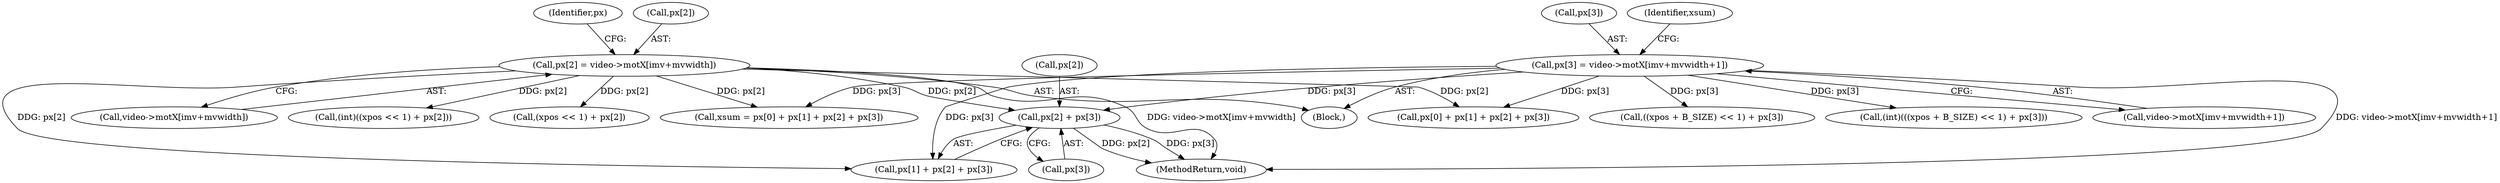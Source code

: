 digraph "0_Android_961e5ac5788b52304e64b9a509781beaf5201fb0@array" {
"1000486" [label="(Call,px[2] + px[3])"];
"1000452" [label="(Call,px[2] = video->motX[imv+mvwidth])"];
"1000463" [label="(Call,px[3] = video->motX[imv+mvwidth+1])"];
"1000465" [label="(Identifier,px)"];
"1000945" [label="(Call,((xpos + B_SIZE) << 1) + px[3])"];
"1000464" [label="(Call,px[3])"];
"1000456" [label="(Call,video->motX[imv+mvwidth])"];
"1000476" [label="(Call,xsum = px[0] + px[1] + px[2] + px[3])"];
"1000431" [label="(Block,)"];
"1000482" [label="(Call,px[1] + px[2] + px[3])"];
"1000943" [label="(Call,(int)(((xpos + B_SIZE) << 1) + px[3]))"];
"1000467" [label="(Call,video->motX[imv+mvwidth+1])"];
"1000453" [label="(Call,px[2])"];
"1000490" [label="(Call,px[3])"];
"1000478" [label="(Call,px[0] + px[1] + px[2] + px[3])"];
"1000463" [label="(Call,px[3] = video->motX[imv+mvwidth+1])"];
"1000833" [label="(Call,(int)((xpos << 1) + px[2]))"];
"1000477" [label="(Identifier,xsum)"];
"1000835" [label="(Call,(xpos << 1) + px[2])"];
"1001445" [label="(MethodReturn,void)"];
"1000486" [label="(Call,px[2] + px[3])"];
"1000487" [label="(Call,px[2])"];
"1000452" [label="(Call,px[2] = video->motX[imv+mvwidth])"];
"1000486" -> "1000482"  [label="AST: "];
"1000486" -> "1000490"  [label="CFG: "];
"1000487" -> "1000486"  [label="AST: "];
"1000490" -> "1000486"  [label="AST: "];
"1000482" -> "1000486"  [label="CFG: "];
"1000486" -> "1001445"  [label="DDG: px[3]"];
"1000486" -> "1001445"  [label="DDG: px[2]"];
"1000452" -> "1000486"  [label="DDG: px[2]"];
"1000463" -> "1000486"  [label="DDG: px[3]"];
"1000452" -> "1000431"  [label="AST: "];
"1000452" -> "1000456"  [label="CFG: "];
"1000453" -> "1000452"  [label="AST: "];
"1000456" -> "1000452"  [label="AST: "];
"1000465" -> "1000452"  [label="CFG: "];
"1000452" -> "1001445"  [label="DDG: video->motX[imv+mvwidth]"];
"1000452" -> "1000476"  [label="DDG: px[2]"];
"1000452" -> "1000478"  [label="DDG: px[2]"];
"1000452" -> "1000482"  [label="DDG: px[2]"];
"1000452" -> "1000833"  [label="DDG: px[2]"];
"1000452" -> "1000835"  [label="DDG: px[2]"];
"1000463" -> "1000431"  [label="AST: "];
"1000463" -> "1000467"  [label="CFG: "];
"1000464" -> "1000463"  [label="AST: "];
"1000467" -> "1000463"  [label="AST: "];
"1000477" -> "1000463"  [label="CFG: "];
"1000463" -> "1001445"  [label="DDG: video->motX[imv+mvwidth+1]"];
"1000463" -> "1000476"  [label="DDG: px[3]"];
"1000463" -> "1000478"  [label="DDG: px[3]"];
"1000463" -> "1000482"  [label="DDG: px[3]"];
"1000463" -> "1000943"  [label="DDG: px[3]"];
"1000463" -> "1000945"  [label="DDG: px[3]"];
}
